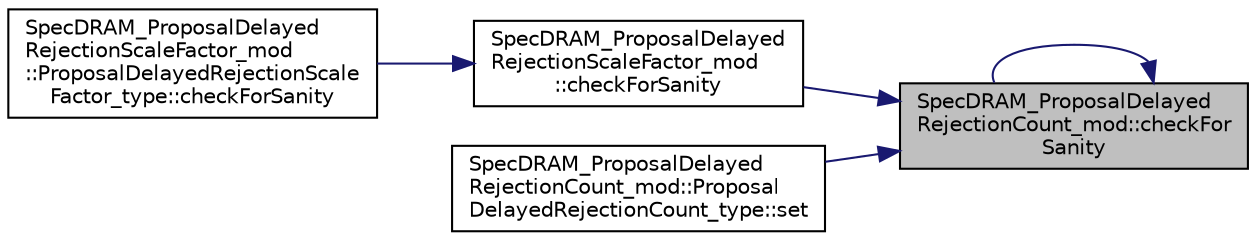 digraph "SpecDRAM_ProposalDelayedRejectionCount_mod::checkForSanity"
{
 // LATEX_PDF_SIZE
  edge [fontname="Helvetica",fontsize="10",labelfontname="Helvetica",labelfontsize="10"];
  node [fontname="Helvetica",fontsize="10",shape=record];
  rankdir="RL";
  Node1 [label="SpecDRAM_ProposalDelayed\lRejectionCount_mod::checkFor\lSanity",height=0.2,width=0.4,color="black", fillcolor="grey75", style="filled", fontcolor="black",tooltip=" "];
  Node1 -> Node1 [dir="back",color="midnightblue",fontsize="10",style="solid",fontname="Helvetica"];
  Node1 -> Node2 [dir="back",color="midnightblue",fontsize="10",style="solid",fontname="Helvetica"];
  Node2 [label="SpecDRAM_ProposalDelayed\lRejectionScaleFactor_mod\l::checkForSanity",height=0.2,width=0.4,color="black", fillcolor="white", style="filled",URL="$namespaceSpecDRAM__ProposalDelayedRejectionScaleFactor__mod.html#a5568230878eb0705884d73dd240db57b",tooltip=" "];
  Node2 -> Node3 [dir="back",color="midnightblue",fontsize="10",style="solid",fontname="Helvetica"];
  Node3 [label="SpecDRAM_ProposalDelayed\lRejectionScaleFactor_mod\l::ProposalDelayedRejectionScale\lFactor_type::checkForSanity",height=0.2,width=0.4,color="black", fillcolor="white", style="filled",URL="$structSpecDRAM__ProposalDelayedRejectionScaleFactor__mod_1_1ProposalDelayedRejectionScaleFactor__type.html#aad200498b8432fa3bdf7381e6c0ccc3b",tooltip=" "];
  Node1 -> Node4 [dir="back",color="midnightblue",fontsize="10",style="solid",fontname="Helvetica"];
  Node4 [label="SpecDRAM_ProposalDelayed\lRejectionCount_mod::Proposal\lDelayedRejectionCount_type::set",height=0.2,width=0.4,color="black", fillcolor="white", style="filled",URL="$structSpecDRAM__ProposalDelayedRejectionCount__mod_1_1ProposalDelayedRejectionCount__type.html#a1f084e380b008567cba9baa555eb2cc7",tooltip=" "];
}
